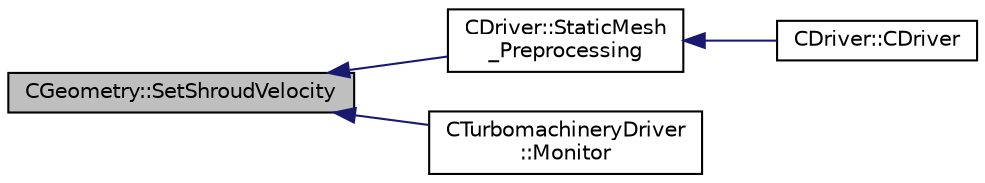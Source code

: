 digraph "CGeometry::SetShroudVelocity"
{
  edge [fontname="Helvetica",fontsize="10",labelfontname="Helvetica",labelfontsize="10"];
  node [fontname="Helvetica",fontsize="10",shape=record];
  rankdir="LR";
  Node2925 [label="CGeometry::SetShroudVelocity",height=0.2,width=0.4,color="black", fillcolor="grey75", style="filled", fontcolor="black"];
  Node2925 -> Node2926 [dir="back",color="midnightblue",fontsize="10",style="solid",fontname="Helvetica"];
  Node2926 [label="CDriver::StaticMesh\l_Preprocessing",height=0.2,width=0.4,color="black", fillcolor="white", style="filled",URL="$class_c_driver.html#ac4ac2e6f55c3956cfa44e07e03509112",tooltip="Initiate value for static mesh movement such as the gridVel for the ROTATING frame. "];
  Node2926 -> Node2927 [dir="back",color="midnightblue",fontsize="10",style="solid",fontname="Helvetica"];
  Node2927 [label="CDriver::CDriver",height=0.2,width=0.4,color="black", fillcolor="white", style="filled",URL="$class_c_driver.html#a3fca4a013a6efa9bbb38fe78a86b5f3d",tooltip="Constructor of the class. "];
  Node2925 -> Node2928 [dir="back",color="midnightblue",fontsize="10",style="solid",fontname="Helvetica"];
  Node2928 [label="CTurbomachineryDriver\l::Monitor",height=0.2,width=0.4,color="black", fillcolor="white", style="filled",URL="$class_c_turbomachinery_driver.html#a41d7b50bbacef68eb5436293ebb2da4f",tooltip="Monitor the computation. "];
}
